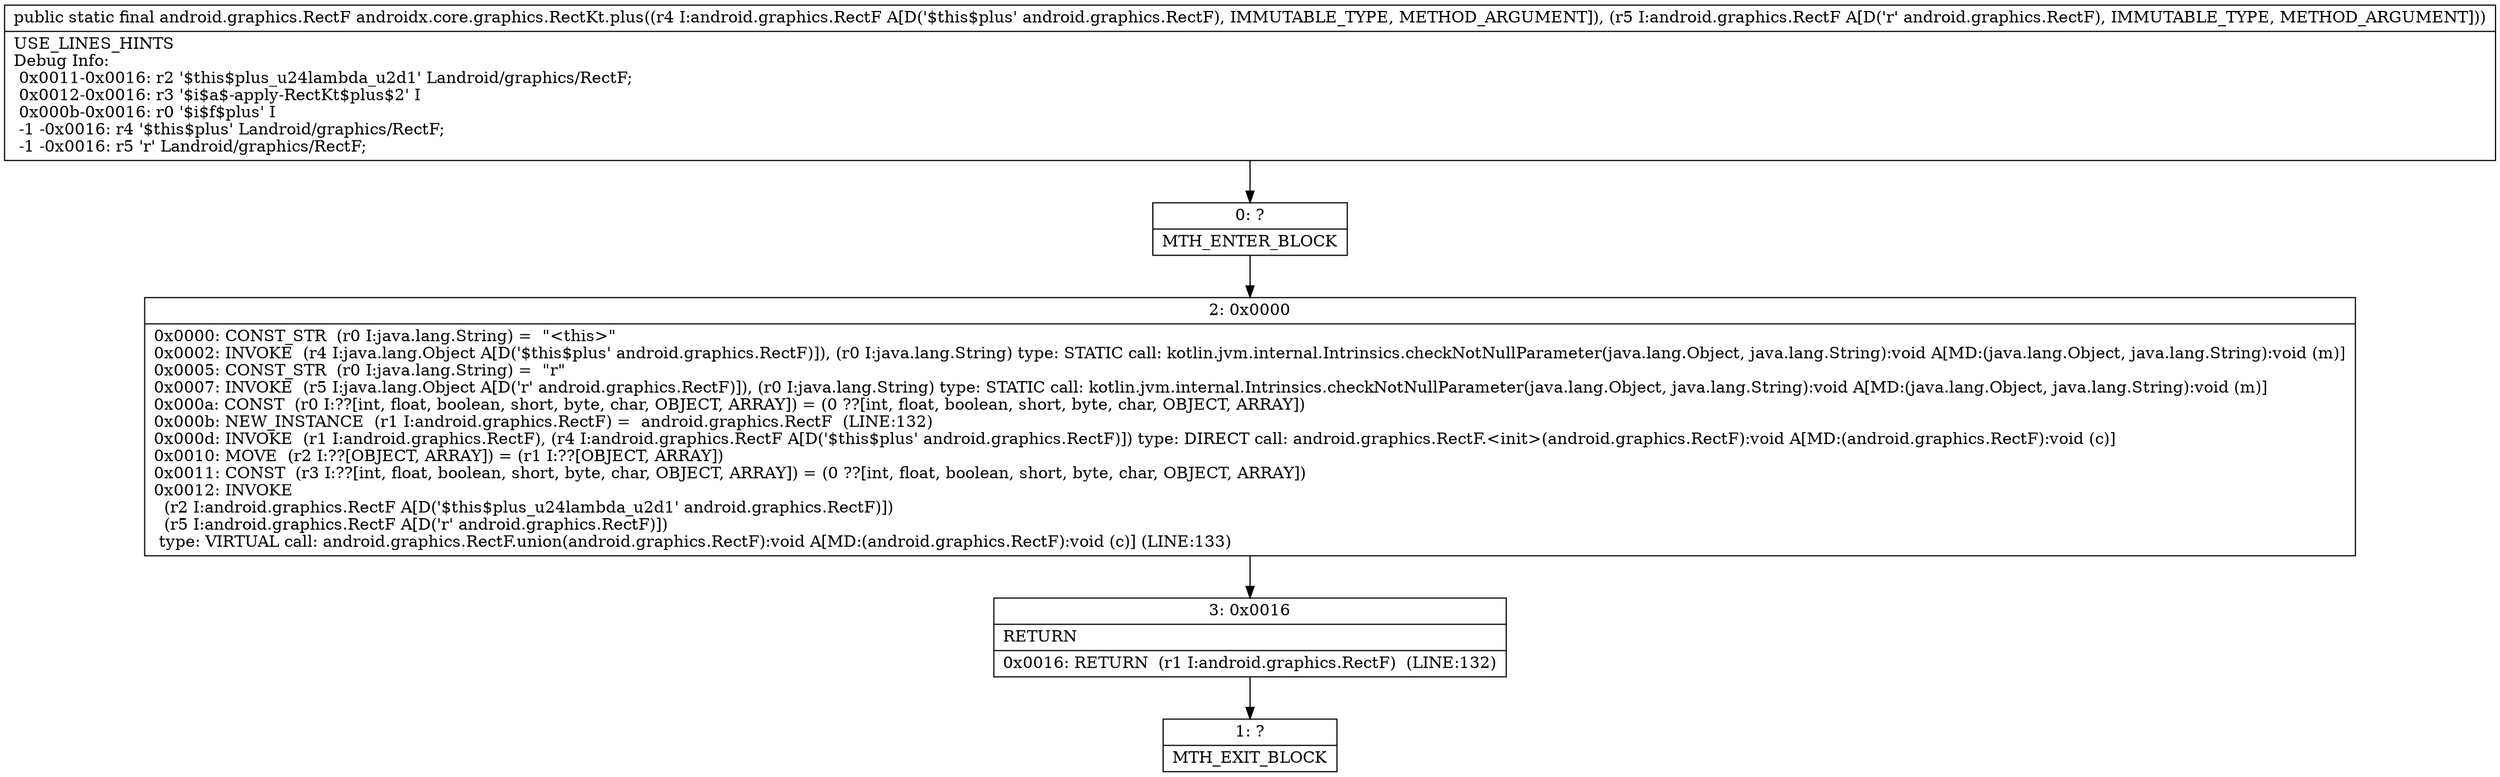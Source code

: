 digraph "CFG forandroidx.core.graphics.RectKt.plus(Landroid\/graphics\/RectF;Landroid\/graphics\/RectF;)Landroid\/graphics\/RectF;" {
Node_0 [shape=record,label="{0\:\ ?|MTH_ENTER_BLOCK\l}"];
Node_2 [shape=record,label="{2\:\ 0x0000|0x0000: CONST_STR  (r0 I:java.lang.String) =  \"\<this\>\" \l0x0002: INVOKE  (r4 I:java.lang.Object A[D('$this$plus' android.graphics.RectF)]), (r0 I:java.lang.String) type: STATIC call: kotlin.jvm.internal.Intrinsics.checkNotNullParameter(java.lang.Object, java.lang.String):void A[MD:(java.lang.Object, java.lang.String):void (m)]\l0x0005: CONST_STR  (r0 I:java.lang.String) =  \"r\" \l0x0007: INVOKE  (r5 I:java.lang.Object A[D('r' android.graphics.RectF)]), (r0 I:java.lang.String) type: STATIC call: kotlin.jvm.internal.Intrinsics.checkNotNullParameter(java.lang.Object, java.lang.String):void A[MD:(java.lang.Object, java.lang.String):void (m)]\l0x000a: CONST  (r0 I:??[int, float, boolean, short, byte, char, OBJECT, ARRAY]) = (0 ??[int, float, boolean, short, byte, char, OBJECT, ARRAY]) \l0x000b: NEW_INSTANCE  (r1 I:android.graphics.RectF) =  android.graphics.RectF  (LINE:132)\l0x000d: INVOKE  (r1 I:android.graphics.RectF), (r4 I:android.graphics.RectF A[D('$this$plus' android.graphics.RectF)]) type: DIRECT call: android.graphics.RectF.\<init\>(android.graphics.RectF):void A[MD:(android.graphics.RectF):void (c)]\l0x0010: MOVE  (r2 I:??[OBJECT, ARRAY]) = (r1 I:??[OBJECT, ARRAY]) \l0x0011: CONST  (r3 I:??[int, float, boolean, short, byte, char, OBJECT, ARRAY]) = (0 ??[int, float, boolean, short, byte, char, OBJECT, ARRAY]) \l0x0012: INVOKE  \l  (r2 I:android.graphics.RectF A[D('$this$plus_u24lambda_u2d1' android.graphics.RectF)])\l  (r5 I:android.graphics.RectF A[D('r' android.graphics.RectF)])\l type: VIRTUAL call: android.graphics.RectF.union(android.graphics.RectF):void A[MD:(android.graphics.RectF):void (c)] (LINE:133)\l}"];
Node_3 [shape=record,label="{3\:\ 0x0016|RETURN\l|0x0016: RETURN  (r1 I:android.graphics.RectF)  (LINE:132)\l}"];
Node_1 [shape=record,label="{1\:\ ?|MTH_EXIT_BLOCK\l}"];
MethodNode[shape=record,label="{public static final android.graphics.RectF androidx.core.graphics.RectKt.plus((r4 I:android.graphics.RectF A[D('$this$plus' android.graphics.RectF), IMMUTABLE_TYPE, METHOD_ARGUMENT]), (r5 I:android.graphics.RectF A[D('r' android.graphics.RectF), IMMUTABLE_TYPE, METHOD_ARGUMENT]))  | USE_LINES_HINTS\lDebug Info:\l  0x0011\-0x0016: r2 '$this$plus_u24lambda_u2d1' Landroid\/graphics\/RectF;\l  0x0012\-0x0016: r3 '$i$a$\-apply\-RectKt$plus$2' I\l  0x000b\-0x0016: r0 '$i$f$plus' I\l  \-1 \-0x0016: r4 '$this$plus' Landroid\/graphics\/RectF;\l  \-1 \-0x0016: r5 'r' Landroid\/graphics\/RectF;\l}"];
MethodNode -> Node_0;Node_0 -> Node_2;
Node_2 -> Node_3;
Node_3 -> Node_1;
}

